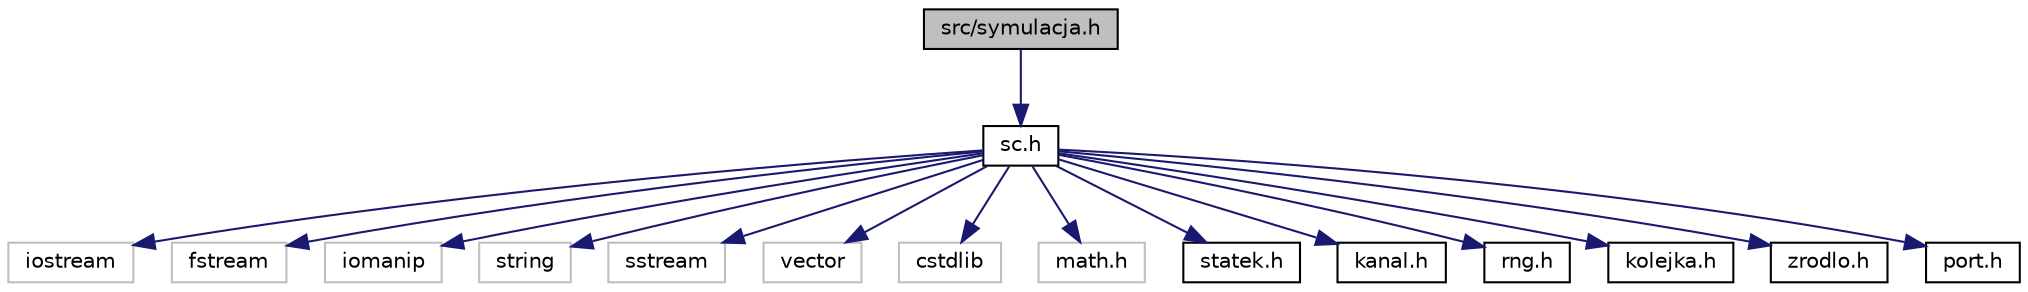 digraph "src/symulacja.h"
{
  edge [fontname="Helvetica",fontsize="10",labelfontname="Helvetica",labelfontsize="10"];
  node [fontname="Helvetica",fontsize="10",shape=record];
  Node1 [label="src/symulacja.h",height=0.2,width=0.4,color="black", fillcolor="grey75", style="filled", fontcolor="black"];
  Node1 -> Node2 [color="midnightblue",fontsize="10",style="solid",fontname="Helvetica"];
  Node2 [label="sc.h",height=0.2,width=0.4,color="black", fillcolor="white", style="filled",URL="$sc_8h.html",tooltip="Definicja sc. "];
  Node2 -> Node3 [color="midnightblue",fontsize="10",style="solid",fontname="Helvetica"];
  Node3 [label="iostream",height=0.2,width=0.4,color="grey75", fillcolor="white", style="filled"];
  Node2 -> Node4 [color="midnightblue",fontsize="10",style="solid",fontname="Helvetica"];
  Node4 [label="fstream",height=0.2,width=0.4,color="grey75", fillcolor="white", style="filled"];
  Node2 -> Node5 [color="midnightblue",fontsize="10",style="solid",fontname="Helvetica"];
  Node5 [label="iomanip",height=0.2,width=0.4,color="grey75", fillcolor="white", style="filled"];
  Node2 -> Node6 [color="midnightblue",fontsize="10",style="solid",fontname="Helvetica"];
  Node6 [label="string",height=0.2,width=0.4,color="grey75", fillcolor="white", style="filled"];
  Node2 -> Node7 [color="midnightblue",fontsize="10",style="solid",fontname="Helvetica"];
  Node7 [label="sstream",height=0.2,width=0.4,color="grey75", fillcolor="white", style="filled"];
  Node2 -> Node8 [color="midnightblue",fontsize="10",style="solid",fontname="Helvetica"];
  Node8 [label="vector",height=0.2,width=0.4,color="grey75", fillcolor="white", style="filled"];
  Node2 -> Node9 [color="midnightblue",fontsize="10",style="solid",fontname="Helvetica"];
  Node9 [label="cstdlib",height=0.2,width=0.4,color="grey75", fillcolor="white", style="filled"];
  Node2 -> Node10 [color="midnightblue",fontsize="10",style="solid",fontname="Helvetica"];
  Node10 [label="math.h",height=0.2,width=0.4,color="grey75", fillcolor="white", style="filled"];
  Node2 -> Node11 [color="midnightblue",fontsize="10",style="solid",fontname="Helvetica"];
  Node11 [label="statek.h",height=0.2,width=0.4,color="black", fillcolor="white", style="filled",URL="$statek_8h.html"];
  Node2 -> Node12 [color="midnightblue",fontsize="10",style="solid",fontname="Helvetica"];
  Node12 [label="kanal.h",height=0.2,width=0.4,color="black", fillcolor="white", style="filled",URL="$kanal_8h.html",tooltip="Definicja obiektu kanalu. "];
  Node2 -> Node13 [color="midnightblue",fontsize="10",style="solid",fontname="Helvetica"];
  Node13 [label="rng.h",height=0.2,width=0.4,color="black", fillcolor="white", style="filled",URL="$rng_8h.html"];
  Node2 -> Node14 [color="midnightblue",fontsize="10",style="solid",fontname="Helvetica"];
  Node14 [label="kolejka.h",height=0.2,width=0.4,color="black", fillcolor="white", style="filled",URL="$kolejka_8h.html",tooltip="Definicja kolejki. "];
  Node2 -> Node15 [color="midnightblue",fontsize="10",style="solid",fontname="Helvetica"];
  Node15 [label="zrodlo.h",height=0.2,width=0.4,color="black", fillcolor="white", style="filled",URL="$zrodlo_8h.html",tooltip="Definicja zrodla. "];
  Node2 -> Node16 [color="midnightblue",fontsize="10",style="solid",fontname="Helvetica"];
  Node16 [label="port.h",height=0.2,width=0.4,color="black", fillcolor="white", style="filled",URL="$port_8h.html",tooltip="Definicja portu. "];
}
